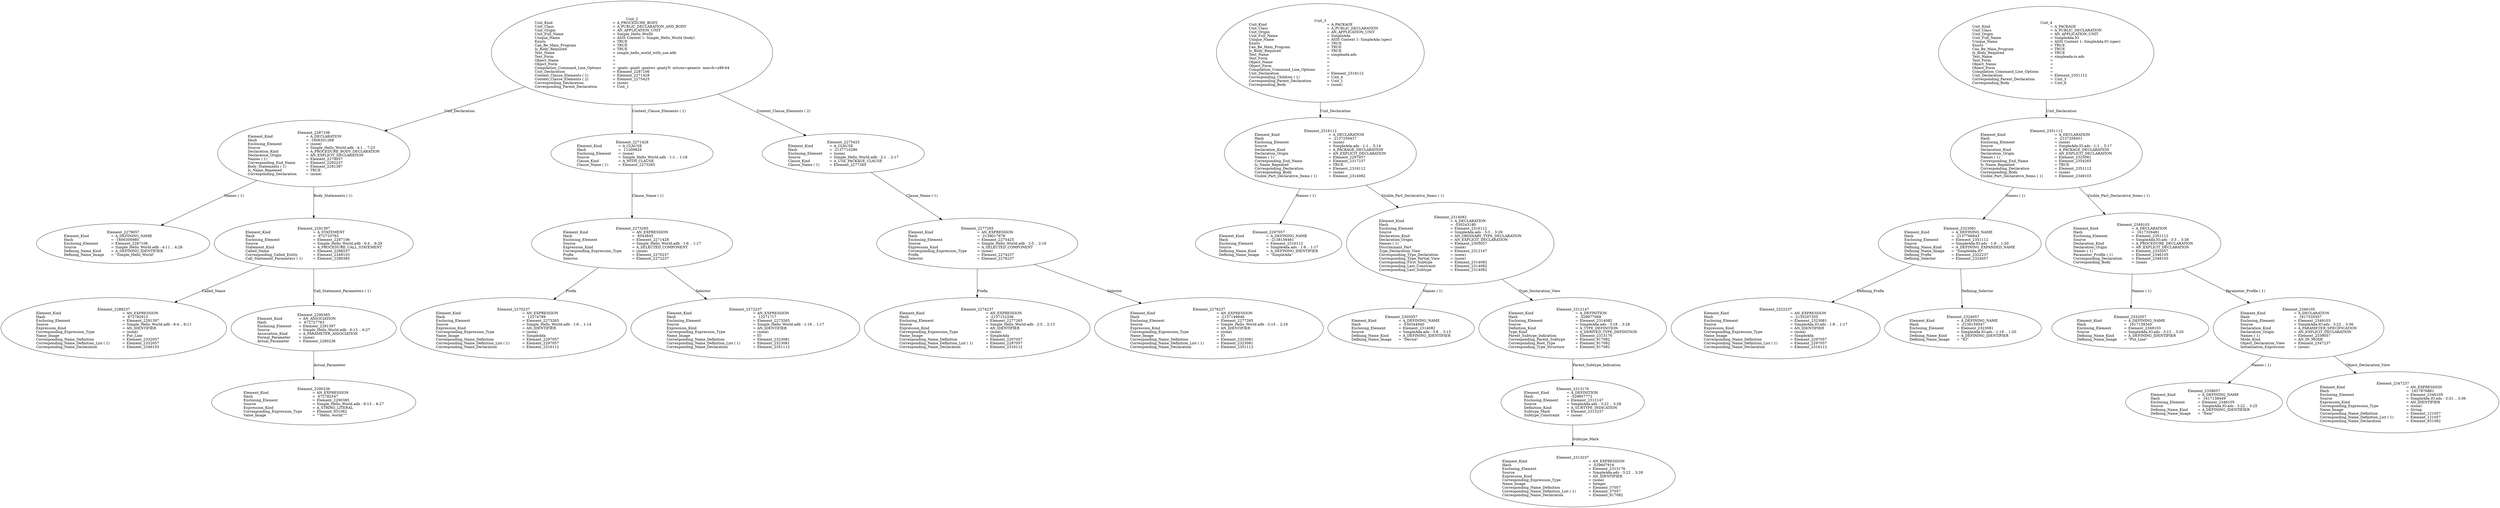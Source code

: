 digraph "simple_hello_world_with_use.adt" {
  Unit_2 -> Element_2287106
      [ label=Unit_Declaration ];
  Unit_2 -> Element_2271428
      [ label="Context_Clause_Elements ( 1)" ];
  Unit_2 -> Element_2275425
      [ label="Context_Clause_Elements ( 2)" ];
  Unit_2
      [ label=<<TABLE BORDER="0" CELLBORDER="0" CELLSPACING="0" CELLPADDING="0"> 
          <TR><TD COLSPAN="3">Unit_2</TD></TR>
          <TR><TD ALIGN="LEFT">Unit_Kind   </TD><TD> = </TD><TD ALIGN="LEFT">A_PROCEDURE_BODY</TD></TR>
          <TR><TD ALIGN="LEFT">Unit_Class   </TD><TD> = </TD><TD ALIGN="LEFT">A_PUBLIC_DECLARATION_AND_BODY</TD></TR>
          <TR><TD ALIGN="LEFT">Unit_Origin   </TD><TD> = </TD><TD ALIGN="LEFT">AN_APPLICATION_UNIT</TD></TR>
          <TR><TD ALIGN="LEFT">Unit_Full_Name    </TD><TD> = </TD><TD ALIGN="LEFT">Simple_Hello_World</TD></TR>
          <TR><TD ALIGN="LEFT">Unique_Name   </TD><TD> = </TD><TD ALIGN="LEFT">ASIS Context 1: Simple_Hello_World (body)</TD></TR>
          <TR><TD ALIGN="LEFT">Exists  </TD><TD> = </TD><TD ALIGN="LEFT">TRUE</TD></TR>
          <TR><TD ALIGN="LEFT">Can_Be_Main_Program     </TD><TD> = </TD><TD ALIGN="LEFT">TRUE</TD></TR>
          <TR><TD ALIGN="LEFT">Is_Body_Required     </TD><TD> = </TD><TD ALIGN="LEFT">TRUE</TD></TR>
          <TR><TD ALIGN="LEFT">Text_Name   </TD><TD> = </TD><TD ALIGN="LEFT">simple_hello_world_with_use.adb</TD></TR>
          <TR><TD ALIGN="LEFT">Text_Form   </TD><TD> = </TD><TD ALIGN="LEFT"></TD></TR>
          <TR><TD ALIGN="LEFT">Object_Name   </TD><TD> = </TD><TD ALIGN="LEFT"></TD></TR>
          <TR><TD ALIGN="LEFT">Object_Form   </TD><TD> = </TD><TD ALIGN="LEFT"></TD></TR>
          <TR><TD ALIGN="LEFT">Compilation_Command_Line_Options         </TD><TD> = </TD><TD ALIGN="LEFT">-gnatc -gnatt -gnatws -gnatyN -mtune=generic -march=x86-64</TD></TR>
          <TR><TD ALIGN="LEFT">Unit_Declaration     </TD><TD> = </TD><TD ALIGN="LEFT">Element_2287106</TD></TR>
          <TR><TD ALIGN="LEFT">Context_Clause_Elements ( 1)        </TD><TD> = </TD><TD ALIGN="LEFT">Element_2271428</TD></TR>
          <TR><TD ALIGN="LEFT">Context_Clause_Elements ( 2)        </TD><TD> = </TD><TD ALIGN="LEFT">Element_2275425</TD></TR>
          <TR><TD ALIGN="LEFT">Corresponding_Declaration       </TD><TD> = </TD><TD ALIGN="LEFT">(none)</TD></TR>
          <TR><TD ALIGN="LEFT">Corresponding_Parent_Declaration         </TD><TD> = </TD><TD ALIGN="LEFT">Unit_1</TD></TR>
          </TABLE>> ];
  Element_2271428 -> Element_2273265
      [ label="Clause_Name ( 1)" ];
  Element_2271428
      [ label=<<TABLE BORDER="0" CELLBORDER="0" CELLSPACING="0" CELLPADDING="0"> 
          <TR><TD COLSPAN="3">Element_2271428</TD></TR>
          <TR><TD ALIGN="LEFT">Element_Kind    </TD><TD> = </TD><TD ALIGN="LEFT">A_CLAUSE</TD></TR>
          <TR><TD ALIGN="LEFT">Hash  </TD><TD> = </TD><TD ALIGN="LEFT"> 11209829</TD></TR>
          <TR><TD ALIGN="LEFT">Enclosing_Element     </TD><TD> = </TD><TD ALIGN="LEFT">(none)</TD></TR>
          <TR><TD ALIGN="LEFT">Source  </TD><TD> = </TD><TD ALIGN="LEFT">Simple_Hello_World.adb - 1:1 .. 1:18</TD></TR>
          <TR><TD ALIGN="LEFT">Clause_Kind   </TD><TD> = </TD><TD ALIGN="LEFT">A_WITH_CLAUSE</TD></TR>
          <TR><TD ALIGN="LEFT">Clause_Name ( 1)     </TD><TD> = </TD><TD ALIGN="LEFT">Element_2273265</TD></TR>
          </TABLE>> ];
  Element_2273265 -> Element_2270237
      [ label=Prefix ];
  Element_2273265 -> Element_2272237
      [ label=Selector ];
  Element_2273265
      [ label=<<TABLE BORDER="0" CELLBORDER="0" CELLSPACING="0" CELLPADDING="0"> 
          <TR><TD COLSPAN="3">Element_2273265</TD></TR>
          <TR><TD ALIGN="LEFT">Element_Kind    </TD><TD> = </TD><TD ALIGN="LEFT">AN_EXPRESSION</TD></TR>
          <TR><TD ALIGN="LEFT">Hash  </TD><TD> = </TD><TD ALIGN="LEFT"> 8543845</TD></TR>
          <TR><TD ALIGN="LEFT">Enclosing_Element     </TD><TD> = </TD><TD ALIGN="LEFT">Element_2271428</TD></TR>
          <TR><TD ALIGN="LEFT">Source  </TD><TD> = </TD><TD ALIGN="LEFT">Simple_Hello_World.adb - 1:6 .. 1:17</TD></TR>
          <TR><TD ALIGN="LEFT">Expression_Kind    </TD><TD> = </TD><TD ALIGN="LEFT">A_SELECTED_COMPONENT</TD></TR>
          <TR><TD ALIGN="LEFT">Corresponding_Expression_Type        </TD><TD> = </TD><TD ALIGN="LEFT">(none)</TD></TR>
          <TR><TD ALIGN="LEFT">Prefix  </TD><TD> = </TD><TD ALIGN="LEFT">Element_2270237</TD></TR>
          <TR><TD ALIGN="LEFT">Selector   </TD><TD> = </TD><TD ALIGN="LEFT">Element_2272237</TD></TR>
          </TABLE>> ];
  Element_2270237
      [ label=<<TABLE BORDER="0" CELLBORDER="0" CELLSPACING="0" CELLPADDING="0"> 
          <TR><TD COLSPAN="3">Element_2270237</TD></TR>
          <TR><TD ALIGN="LEFT">Element_Kind    </TD><TD> = </TD><TD ALIGN="LEFT">AN_EXPRESSION</TD></TR>
          <TR><TD ALIGN="LEFT">Hash  </TD><TD> = </TD><TD ALIGN="LEFT"> 12274789</TD></TR>
          <TR><TD ALIGN="LEFT">Enclosing_Element     </TD><TD> = </TD><TD ALIGN="LEFT">Element_2273265</TD></TR>
          <TR><TD ALIGN="LEFT">Source  </TD><TD> = </TD><TD ALIGN="LEFT">Simple_Hello_World.adb - 1:6 .. 1:14</TD></TR>
          <TR><TD ALIGN="LEFT">Expression_Kind    </TD><TD> = </TD><TD ALIGN="LEFT">AN_IDENTIFIER</TD></TR>
          <TR><TD ALIGN="LEFT">Corresponding_Expression_Type        </TD><TD> = </TD><TD ALIGN="LEFT">(none)</TD></TR>
          <TR><TD ALIGN="LEFT">Name_Image   </TD><TD> = </TD><TD ALIGN="LEFT">SimpleAda</TD></TR>
          <TR><TD ALIGN="LEFT">Corresponding_Name_Definition        </TD><TD> = </TD><TD ALIGN="LEFT">Element_2297057</TD></TR>
          <TR><TD ALIGN="LEFT">Corresponding_Name_Definition_List ( 1)          </TD><TD> = </TD><TD ALIGN="LEFT">Element_2297057</TD></TR>
          <TR><TD ALIGN="LEFT">Corresponding_Name_Declaration        </TD><TD> = </TD><TD ALIGN="LEFT">Element_2316112</TD></TR>
          </TABLE>> ];
  Element_2272237
      [ label=<<TABLE BORDER="0" CELLBORDER="0" CELLSPACING="0" CELLPADDING="0"> 
          <TR><TD COLSPAN="3">Element_2272237</TD></TR>
          <TR><TD ALIGN="LEFT">Element_Kind    </TD><TD> = </TD><TD ALIGN="LEFT">AN_EXPRESSION</TD></TR>
          <TR><TD ALIGN="LEFT">Hash  </TD><TD> = </TD><TD ALIGN="LEFT"> 12271717</TD></TR>
          <TR><TD ALIGN="LEFT">Enclosing_Element     </TD><TD> = </TD><TD ALIGN="LEFT">Element_2273265</TD></TR>
          <TR><TD ALIGN="LEFT">Source  </TD><TD> = </TD><TD ALIGN="LEFT">Simple_Hello_World.adb - 1:16 .. 1:17</TD></TR>
          <TR><TD ALIGN="LEFT">Expression_Kind    </TD><TD> = </TD><TD ALIGN="LEFT">AN_IDENTIFIER</TD></TR>
          <TR><TD ALIGN="LEFT">Corresponding_Expression_Type        </TD><TD> = </TD><TD ALIGN="LEFT">(none)</TD></TR>
          <TR><TD ALIGN="LEFT">Name_Image   </TD><TD> = </TD><TD ALIGN="LEFT">IO</TD></TR>
          <TR><TD ALIGN="LEFT">Corresponding_Name_Definition        </TD><TD> = </TD><TD ALIGN="LEFT">Element_2323081</TD></TR>
          <TR><TD ALIGN="LEFT">Corresponding_Name_Definition_List ( 1)          </TD><TD> = </TD><TD ALIGN="LEFT">Element_2323081</TD></TR>
          <TR><TD ALIGN="LEFT">Corresponding_Name_Declaration        </TD><TD> = </TD><TD ALIGN="LEFT">Element_2351112</TD></TR>
          </TABLE>> ];
  Element_2275425 -> Element_2277265
      [ label="Clause_Name ( 1)" ];
  Element_2275425
      [ label=<<TABLE BORDER="0" CELLBORDER="0" CELLSPACING="0" CELLPADDING="0"> 
          <TR><TD COLSPAN="3">Element_2275425</TD></TR>
          <TR><TD ALIGN="LEFT">Element_Kind    </TD><TD> = </TD><TD ALIGN="LEFT">A_CLAUSE</TD></TR>
          <TR><TD ALIGN="LEFT">Hash  </TD><TD> = </TD><TD ALIGN="LEFT">-2137710286</TD></TR>
          <TR><TD ALIGN="LEFT">Enclosing_Element     </TD><TD> = </TD><TD ALIGN="LEFT">(none)</TD></TR>
          <TR><TD ALIGN="LEFT">Source  </TD><TD> = </TD><TD ALIGN="LEFT">Simple_Hello_World.adb - 2:1 .. 2:17</TD></TR>
          <TR><TD ALIGN="LEFT">Clause_Kind   </TD><TD> = </TD><TD ALIGN="LEFT">A_USE_PACKAGE_CLAUSE</TD></TR>
          <TR><TD ALIGN="LEFT">Clause_Name ( 1)     </TD><TD> = </TD><TD ALIGN="LEFT">Element_2277265</TD></TR>
          </TABLE>> ];
  Element_2277265 -> Element_2274237
      [ label=Prefix ];
  Element_2277265 -> Element_2276237
      [ label=Selector ];
  Element_2277265
      [ label=<<TABLE BORDER="0" CELLBORDER="0" CELLSPACING="0" CELLPADDING="0"> 
          <TR><TD COLSPAN="3">Element_2277265</TD></TR>
          <TR><TD ALIGN="LEFT">Element_Kind    </TD><TD> = </TD><TD ALIGN="LEFT">AN_EXPRESSION</TD></TR>
          <TR><TD ALIGN="LEFT">Hash  </TD><TD> = </TD><TD ALIGN="LEFT">-2139017678</TD></TR>
          <TR><TD ALIGN="LEFT">Enclosing_Element     </TD><TD> = </TD><TD ALIGN="LEFT">Element_2275425</TD></TR>
          <TR><TD ALIGN="LEFT">Source  </TD><TD> = </TD><TD ALIGN="LEFT">Simple_Hello_World.adb - 2:5 .. 2:16</TD></TR>
          <TR><TD ALIGN="LEFT">Expression_Kind    </TD><TD> = </TD><TD ALIGN="LEFT">A_SELECTED_COMPONENT</TD></TR>
          <TR><TD ALIGN="LEFT">Corresponding_Expression_Type        </TD><TD> = </TD><TD ALIGN="LEFT">(none)</TD></TR>
          <TR><TD ALIGN="LEFT">Prefix  </TD><TD> = </TD><TD ALIGN="LEFT">Element_2274237</TD></TR>
          <TR><TD ALIGN="LEFT">Selector   </TD><TD> = </TD><TD ALIGN="LEFT">Element_2276237</TD></TR>
          </TABLE>> ];
  Element_2274237
      [ label=<<TABLE BORDER="0" CELLBORDER="0" CELLSPACING="0" CELLPADDING="0"> 
          <TR><TD COLSPAN="3">Element_2274237</TD></TR>
          <TR><TD ALIGN="LEFT">Element_Kind    </TD><TD> = </TD><TD ALIGN="LEFT">AN_EXPRESSION</TD></TR>
          <TR><TD ALIGN="LEFT">Hash  </TD><TD> = </TD><TD ALIGN="LEFT">-2137152206</TD></TR>
          <TR><TD ALIGN="LEFT">Enclosing_Element     </TD><TD> = </TD><TD ALIGN="LEFT">Element_2277265</TD></TR>
          <TR><TD ALIGN="LEFT">Source  </TD><TD> = </TD><TD ALIGN="LEFT">Simple_Hello_World.adb - 2:5 .. 2:13</TD></TR>
          <TR><TD ALIGN="LEFT">Expression_Kind    </TD><TD> = </TD><TD ALIGN="LEFT">AN_IDENTIFIER</TD></TR>
          <TR><TD ALIGN="LEFT">Corresponding_Expression_Type        </TD><TD> = </TD><TD ALIGN="LEFT">(none)</TD></TR>
          <TR><TD ALIGN="LEFT">Name_Image   </TD><TD> = </TD><TD ALIGN="LEFT">SimpleAda</TD></TR>
          <TR><TD ALIGN="LEFT">Corresponding_Name_Definition        </TD><TD> = </TD><TD ALIGN="LEFT">Element_2297057</TD></TR>
          <TR><TD ALIGN="LEFT">Corresponding_Name_Definition_List ( 1)          </TD><TD> = </TD><TD ALIGN="LEFT">Element_2297057</TD></TR>
          <TR><TD ALIGN="LEFT">Corresponding_Name_Declaration        </TD><TD> = </TD><TD ALIGN="LEFT">Element_2316112</TD></TR>
          </TABLE>> ];
  Element_2276237
      [ label=<<TABLE BORDER="0" CELLBORDER="0" CELLSPACING="0" CELLPADDING="0"> 
          <TR><TD COLSPAN="3">Element_2276237</TD></TR>
          <TR><TD ALIGN="LEFT">Element_Kind    </TD><TD> = </TD><TD ALIGN="LEFT">AN_EXPRESSION</TD></TR>
          <TR><TD ALIGN="LEFT">Hash  </TD><TD> = </TD><TD ALIGN="LEFT">-2137149646</TD></TR>
          <TR><TD ALIGN="LEFT">Enclosing_Element     </TD><TD> = </TD><TD ALIGN="LEFT">Element_2277265</TD></TR>
          <TR><TD ALIGN="LEFT">Source  </TD><TD> = </TD><TD ALIGN="LEFT">Simple_Hello_World.adb - 2:15 .. 2:16</TD></TR>
          <TR><TD ALIGN="LEFT">Expression_Kind    </TD><TD> = </TD><TD ALIGN="LEFT">AN_IDENTIFIER</TD></TR>
          <TR><TD ALIGN="LEFT">Corresponding_Expression_Type        </TD><TD> = </TD><TD ALIGN="LEFT">(none)</TD></TR>
          <TR><TD ALIGN="LEFT">Name_Image   </TD><TD> = </TD><TD ALIGN="LEFT">IO</TD></TR>
          <TR><TD ALIGN="LEFT">Corresponding_Name_Definition        </TD><TD> = </TD><TD ALIGN="LEFT">Element_2323081</TD></TR>
          <TR><TD ALIGN="LEFT">Corresponding_Name_Definition_List ( 1)          </TD><TD> = </TD><TD ALIGN="LEFT">Element_2323081</TD></TR>
          <TR><TD ALIGN="LEFT">Corresponding_Name_Declaration        </TD><TD> = </TD><TD ALIGN="LEFT">Element_2351112</TD></TR>
          </TABLE>> ];
  Element_2287106 -> Element_2279057
      [ label="Names ( 1)" ];
  Element_2287106 -> Element_2291397
      [ label="Body_Statements ( 1)" ];
  Element_2287106
      [ label=<<TABLE BORDER="0" CELLBORDER="0" CELLSPACING="0" CELLPADDING="0"> 
          <TR><TD COLSPAN="3">Element_2287106</TD></TR>
          <TR><TD ALIGN="LEFT">Element_Kind    </TD><TD> = </TD><TD ALIGN="LEFT">A_DECLARATION</TD></TR>
          <TR><TD ALIGN="LEFT">Hash  </TD><TD> = </TD><TD ALIGN="LEFT">-1606201268</TD></TR>
          <TR><TD ALIGN="LEFT">Enclosing_Element     </TD><TD> = </TD><TD ALIGN="LEFT">(none)</TD></TR>
          <TR><TD ALIGN="LEFT">Source  </TD><TD> = </TD><TD ALIGN="LEFT">Simple_Hello_World.adb - 4:1 .. 7:23</TD></TR>
          <TR><TD ALIGN="LEFT">Declaration_Kind     </TD><TD> = </TD><TD ALIGN="LEFT">A_PROCEDURE_BODY_DECLARATION</TD></TR>
          <TR><TD ALIGN="LEFT">Declaration_Origin     </TD><TD> = </TD><TD ALIGN="LEFT">AN_EXPLICIT_DECLARATION</TD></TR>
          <TR><TD ALIGN="LEFT">Names ( 1)   </TD><TD> = </TD><TD ALIGN="LEFT">Element_2279057</TD></TR>
          <TR><TD ALIGN="LEFT">Corresponding_End_Name      </TD><TD> = </TD><TD ALIGN="LEFT">Element_2292237</TD></TR>
          <TR><TD ALIGN="LEFT">Body_Statements ( 1)      </TD><TD> = </TD><TD ALIGN="LEFT">Element_2291397</TD></TR>
          <TR><TD ALIGN="LEFT">Is_Name_Repeated     </TD><TD> = </TD><TD ALIGN="LEFT">TRUE</TD></TR>
          <TR><TD ALIGN="LEFT">Corresponding_Declaration       </TD><TD> = </TD><TD ALIGN="LEFT">(none)</TD></TR>
          </TABLE>> ];
  Element_2279057
      [ label=<<TABLE BORDER="0" CELLBORDER="0" CELLSPACING="0" CELLPADDING="0"> 
          <TR><TD COLSPAN="3">Element_2279057</TD></TR>
          <TR><TD ALIGN="LEFT">Element_Kind    </TD><TD> = </TD><TD ALIGN="LEFT">A_DEFINING_NAME</TD></TR>
          <TR><TD ALIGN="LEFT">Hash  </TD><TD> = </TD><TD ALIGN="LEFT">-1606300980</TD></TR>
          <TR><TD ALIGN="LEFT">Enclosing_Element     </TD><TD> = </TD><TD ALIGN="LEFT">Element_2287106</TD></TR>
          <TR><TD ALIGN="LEFT">Source  </TD><TD> = </TD><TD ALIGN="LEFT">Simple_Hello_World.adb - 4:11 .. 4:28</TD></TR>
          <TR><TD ALIGN="LEFT">Defining_Name_Kind     </TD><TD> = </TD><TD ALIGN="LEFT">A_DEFINING_IDENTIFIER</TD></TR>
          <TR><TD ALIGN="LEFT">Defining_Name_Image     </TD><TD> = </TD><TD ALIGN="LEFT">"Simple_Hello_World"</TD></TR>
          </TABLE>> ];
  Element_2291397 -> Element_2288237
      [ label=Called_Name ];
  Element_2291397 -> Element_2290385
      [ label="Call_Statement_Parameters ( 1)" ];
  Element_2291397
      [ label=<<TABLE BORDER="0" CELLBORDER="0" CELLSPACING="0" CELLPADDING="0"> 
          <TR><TD COLSPAN="3">Element_2291397</TD></TR>
          <TR><TD ALIGN="LEFT">Element_Kind    </TD><TD> = </TD><TD ALIGN="LEFT">A_STATEMENT</TD></TR>
          <TR><TD ALIGN="LEFT">Hash  </TD><TD> = </TD><TD ALIGN="LEFT"> 672733763</TD></TR>
          <TR><TD ALIGN="LEFT">Enclosing_Element     </TD><TD> = </TD><TD ALIGN="LEFT">Element_2287106</TD></TR>
          <TR><TD ALIGN="LEFT">Source  </TD><TD> = </TD><TD ALIGN="LEFT">Simple_Hello_World.adb - 6:4 .. 6:29</TD></TR>
          <TR><TD ALIGN="LEFT">Statement_Kind    </TD><TD> = </TD><TD ALIGN="LEFT">A_PROCEDURE_CALL_STATEMENT</TD></TR>
          <TR><TD ALIGN="LEFT">Called_Name   </TD><TD> = </TD><TD ALIGN="LEFT">Element_2288237</TD></TR>
          <TR><TD ALIGN="LEFT">Corresponding_Called_Entity       </TD><TD> = </TD><TD ALIGN="LEFT">Element_2349103</TD></TR>
          <TR><TD ALIGN="LEFT">Call_Statement_Parameters ( 1)        </TD><TD> = </TD><TD ALIGN="LEFT">Element_2290385</TD></TR>
          </TABLE>> ];
  Element_2288237
      [ label=<<TABLE BORDER="0" CELLBORDER="0" CELLSPACING="0" CELLPADDING="0"> 
          <TR><TD COLSPAN="3">Element_2288237</TD></TR>
          <TR><TD ALIGN="LEFT">Element_Kind    </TD><TD> = </TD><TD ALIGN="LEFT">AN_EXPRESSION</TD></TR>
          <TR><TD ALIGN="LEFT">Hash  </TD><TD> = </TD><TD ALIGN="LEFT"> 672782915</TD></TR>
          <TR><TD ALIGN="LEFT">Enclosing_Element     </TD><TD> = </TD><TD ALIGN="LEFT">Element_2291397</TD></TR>
          <TR><TD ALIGN="LEFT">Source  </TD><TD> = </TD><TD ALIGN="LEFT">Simple_Hello_World.adb - 6:4 .. 6:11</TD></TR>
          <TR><TD ALIGN="LEFT">Expression_Kind    </TD><TD> = </TD><TD ALIGN="LEFT">AN_IDENTIFIER</TD></TR>
          <TR><TD ALIGN="LEFT">Corresponding_Expression_Type        </TD><TD> = </TD><TD ALIGN="LEFT">(none)</TD></TR>
          <TR><TD ALIGN="LEFT">Name_Image   </TD><TD> = </TD><TD ALIGN="LEFT">Put_Line</TD></TR>
          <TR><TD ALIGN="LEFT">Corresponding_Name_Definition        </TD><TD> = </TD><TD ALIGN="LEFT">Element_2332057</TD></TR>
          <TR><TD ALIGN="LEFT">Corresponding_Name_Definition_List ( 1)          </TD><TD> = </TD><TD ALIGN="LEFT">Element_2332057</TD></TR>
          <TR><TD ALIGN="LEFT">Corresponding_Name_Declaration        </TD><TD> = </TD><TD ALIGN="LEFT">Element_2349103</TD></TR>
          </TABLE>> ];
  Element_2290385 -> Element_2290236
      [ label=Actual_Parameter ];
  Element_2290385
      [ label=<<TABLE BORDER="0" CELLBORDER="0" CELLSPACING="0" CELLPADDING="0"> 
          <TR><TD COLSPAN="3">Element_2290385</TD></TR>
          <TR><TD ALIGN="LEFT">Element_Kind    </TD><TD> = </TD><TD ALIGN="LEFT">AN_ASSOCIATION</TD></TR>
          <TR><TD ALIGN="LEFT">Hash  </TD><TD> = </TD><TD ALIGN="LEFT"> 672727763</TD></TR>
          <TR><TD ALIGN="LEFT">Enclosing_Element     </TD><TD> = </TD><TD ALIGN="LEFT">Element_2291397</TD></TR>
          <TR><TD ALIGN="LEFT">Source  </TD><TD> = </TD><TD ALIGN="LEFT">Simple_Hello_World.adb - 6:13 .. 6:27</TD></TR>
          <TR><TD ALIGN="LEFT">Association_Kind     </TD><TD> = </TD><TD ALIGN="LEFT">A_PARAMETER_ASSOCIATION</TD></TR>
          <TR><TD ALIGN="LEFT">Formal_Parameter     </TD><TD> = </TD><TD ALIGN="LEFT">(none)</TD></TR>
          <TR><TD ALIGN="LEFT">Actual_Parameter     </TD><TD> = </TD><TD ALIGN="LEFT">Element_2290236</TD></TR>
          </TABLE>> ];
  Element_2290236
      [ label=<<TABLE BORDER="0" CELLBORDER="0" CELLSPACING="0" CELLPADDING="0"> 
          <TR><TD COLSPAN="3">Element_2290236</TD></TR>
          <TR><TD ALIGN="LEFT">Element_Kind    </TD><TD> = </TD><TD ALIGN="LEFT">AN_EXPRESSION</TD></TR>
          <TR><TD ALIGN="LEFT">Hash  </TD><TD> = </TD><TD ALIGN="LEFT"> 672782547</TD></TR>
          <TR><TD ALIGN="LEFT">Enclosing_Element     </TD><TD> = </TD><TD ALIGN="LEFT">Element_2290385</TD></TR>
          <TR><TD ALIGN="LEFT">Source  </TD><TD> = </TD><TD ALIGN="LEFT">Simple_Hello_World.adb - 6:13 .. 6:27</TD></TR>
          <TR><TD ALIGN="LEFT">Expression_Kind    </TD><TD> = </TD><TD ALIGN="LEFT">A_STRING_LITERAL</TD></TR>
          <TR><TD ALIGN="LEFT">Corresponding_Expression_Type        </TD><TD> = </TD><TD ALIGN="LEFT">Element_931082</TD></TR>
          <TR><TD ALIGN="LEFT">Value_Image   </TD><TD> = </TD><TD ALIGN="LEFT">""Hello, world!""</TD></TR>
          </TABLE>> ];
  Unit_3 -> Element_2316112
      [ label=Unit_Declaration ];
  Unit_3
      [ label=<<TABLE BORDER="0" CELLBORDER="0" CELLSPACING="0" CELLPADDING="0"> 
          <TR><TD COLSPAN="3">Unit_3</TD></TR>
          <TR><TD ALIGN="LEFT">Unit_Kind   </TD><TD> = </TD><TD ALIGN="LEFT">A_PACKAGE</TD></TR>
          <TR><TD ALIGN="LEFT">Unit_Class   </TD><TD> = </TD><TD ALIGN="LEFT">A_PUBLIC_DECLARATION</TD></TR>
          <TR><TD ALIGN="LEFT">Unit_Origin   </TD><TD> = </TD><TD ALIGN="LEFT">AN_APPLICATION_UNIT</TD></TR>
          <TR><TD ALIGN="LEFT">Unit_Full_Name    </TD><TD> = </TD><TD ALIGN="LEFT">SimpleAda</TD></TR>
          <TR><TD ALIGN="LEFT">Unique_Name   </TD><TD> = </TD><TD ALIGN="LEFT">ASIS Context 1: SimpleAda (spec)</TD></TR>
          <TR><TD ALIGN="LEFT">Exists  </TD><TD> = </TD><TD ALIGN="LEFT">TRUE</TD></TR>
          <TR><TD ALIGN="LEFT">Can_Be_Main_Program     </TD><TD> = </TD><TD ALIGN="LEFT">TRUE</TD></TR>
          <TR><TD ALIGN="LEFT">Is_Body_Required     </TD><TD> = </TD><TD ALIGN="LEFT">TRUE</TD></TR>
          <TR><TD ALIGN="LEFT">Text_Name   </TD><TD> = </TD><TD ALIGN="LEFT">simpleada.ads</TD></TR>
          <TR><TD ALIGN="LEFT">Text_Form   </TD><TD> = </TD><TD ALIGN="LEFT"></TD></TR>
          <TR><TD ALIGN="LEFT">Object_Name   </TD><TD> = </TD><TD ALIGN="LEFT"></TD></TR>
          <TR><TD ALIGN="LEFT">Object_Form   </TD><TD> = </TD><TD ALIGN="LEFT"></TD></TR>
          <TR><TD ALIGN="LEFT">Compilation_Command_Line_Options         </TD><TD> = </TD><TD ALIGN="LEFT"></TD></TR>
          <TR><TD ALIGN="LEFT">Unit_Declaration     </TD><TD> = </TD><TD ALIGN="LEFT">Element_2316112</TD></TR>
          <TR><TD ALIGN="LEFT">Corresponding_Children ( 1)       </TD><TD> = </TD><TD ALIGN="LEFT">Unit_4</TD></TR>
          <TR><TD ALIGN="LEFT">Corresponding_Parent_Declaration         </TD><TD> = </TD><TD ALIGN="LEFT">Unit_1</TD></TR>
          <TR><TD ALIGN="LEFT">Corresponding_Body     </TD><TD> = </TD><TD ALIGN="LEFT">(none)</TD></TR>
          </TABLE>> ];
  Element_2316112 -> Element_2297057
      [ label="Names ( 1)" ];
  Element_2316112 -> Element_2314082
      [ label="Visible_Part_Declarative_Items ( 1)" ];
  Element_2316112
      [ label=<<TABLE BORDER="0" CELLBORDER="0" CELLSPACING="0" CELLPADDING="0"> 
          <TR><TD COLSPAN="3">Element_2316112</TD></TR>
          <TR><TD ALIGN="LEFT">Element_Kind    </TD><TD> = </TD><TD ALIGN="LEFT">A_DECLARATION</TD></TR>
          <TR><TD ALIGN="LEFT">Hash  </TD><TD> = </TD><TD ALIGN="LEFT">-2137259437</TD></TR>
          <TR><TD ALIGN="LEFT">Enclosing_Element     </TD><TD> = </TD><TD ALIGN="LEFT">(none)</TD></TR>
          <TR><TD ALIGN="LEFT">Source  </TD><TD> = </TD><TD ALIGN="LEFT">SimpleAda.ads - 1:1 .. 5:14</TD></TR>
          <TR><TD ALIGN="LEFT">Declaration_Kind     </TD><TD> = </TD><TD ALIGN="LEFT">A_PACKAGE_DECLARATION</TD></TR>
          <TR><TD ALIGN="LEFT">Declaration_Origin     </TD><TD> = </TD><TD ALIGN="LEFT">AN_EXPLICIT_DECLARATION</TD></TR>
          <TR><TD ALIGN="LEFT">Names ( 1)   </TD><TD> = </TD><TD ALIGN="LEFT">Element_2297057</TD></TR>
          <TR><TD ALIGN="LEFT">Corresponding_End_Name      </TD><TD> = </TD><TD ALIGN="LEFT">Element_2317237</TD></TR>
          <TR><TD ALIGN="LEFT">Is_Name_Repeated     </TD><TD> = </TD><TD ALIGN="LEFT">TRUE</TD></TR>
          <TR><TD ALIGN="LEFT">Corresponding_Declaration       </TD><TD> = </TD><TD ALIGN="LEFT">Element_2316112</TD></TR>
          <TR><TD ALIGN="LEFT">Corresponding_Body     </TD><TD> = </TD><TD ALIGN="LEFT">(none)</TD></TR>
          <TR><TD ALIGN="LEFT">Visible_Part_Declarative_Items ( 1)         </TD><TD> = </TD><TD ALIGN="LEFT">Element_2314082</TD></TR>
          </TABLE>> ];
  Element_2297057
      [ label=<<TABLE BORDER="0" CELLBORDER="0" CELLSPACING="0" CELLPADDING="0"> 
          <TR><TD COLSPAN="3">Element_2297057</TD></TR>
          <TR><TD ALIGN="LEFT">Element_Kind    </TD><TD> = </TD><TD ALIGN="LEFT">A_DEFINING_NAME</TD></TR>
          <TR><TD ALIGN="LEFT">Hash  </TD><TD> = </TD><TD ALIGN="LEFT">-2138156461</TD></TR>
          <TR><TD ALIGN="LEFT">Enclosing_Element     </TD><TD> = </TD><TD ALIGN="LEFT">Element_2316112</TD></TR>
          <TR><TD ALIGN="LEFT">Source  </TD><TD> = </TD><TD ALIGN="LEFT">SimpleAda.ads - 1:9 .. 1:17</TD></TR>
          <TR><TD ALIGN="LEFT">Defining_Name_Kind     </TD><TD> = </TD><TD ALIGN="LEFT">A_DEFINING_IDENTIFIER</TD></TR>
          <TR><TD ALIGN="LEFT">Defining_Name_Image     </TD><TD> = </TD><TD ALIGN="LEFT">"SimpleAda"</TD></TR>
          </TABLE>> ];
  Element_2314082 -> Element_2305057
      [ label="Names ( 1)" ];
  Element_2314082 -> Element_2312147
      [ label=Type_Declaration_View ];
  Element_2314082
      [ label=<<TABLE BORDER="0" CELLBORDER="0" CELLSPACING="0" CELLPADDING="0"> 
          <TR><TD COLSPAN="3">Element_2314082</TD></TR>
          <TR><TD ALIGN="LEFT">Element_Kind    </TD><TD> = </TD><TD ALIGN="LEFT">A_DECLARATION</TD></TR>
          <TR><TD ALIGN="LEFT">Hash  </TD><TD> = </TD><TD ALIGN="LEFT">-530243180</TD></TR>
          <TR><TD ALIGN="LEFT">Enclosing_Element     </TD><TD> = </TD><TD ALIGN="LEFT">Element_2316112</TD></TR>
          <TR><TD ALIGN="LEFT">Source  </TD><TD> = </TD><TD ALIGN="LEFT">SimpleAda.ads - 3:3 .. 3:29</TD></TR>
          <TR><TD ALIGN="LEFT">Declaration_Kind     </TD><TD> = </TD><TD ALIGN="LEFT">AN_ORDINARY_TYPE_DECLARATION</TD></TR>
          <TR><TD ALIGN="LEFT">Declaration_Origin     </TD><TD> = </TD><TD ALIGN="LEFT">AN_EXPLICIT_DECLARATION</TD></TR>
          <TR><TD ALIGN="LEFT">Names ( 1)   </TD><TD> = </TD><TD ALIGN="LEFT">Element_2305057</TD></TR>
          <TR><TD ALIGN="LEFT">Discriminant_Part     </TD><TD> = </TD><TD ALIGN="LEFT">(none)</TD></TR>
          <TR><TD ALIGN="LEFT">Type_Declaration_View      </TD><TD> = </TD><TD ALIGN="LEFT">Element_2312147</TD></TR>
          <TR><TD ALIGN="LEFT">Corresponding_Type_Declaration        </TD><TD> = </TD><TD ALIGN="LEFT">(none)</TD></TR>
          <TR><TD ALIGN="LEFT">Corresponding_Type_Partial_View        </TD><TD> = </TD><TD ALIGN="LEFT">(none)</TD></TR>
          <TR><TD ALIGN="LEFT">Corresponding_First_Subtype       </TD><TD> = </TD><TD ALIGN="LEFT">Element_2314082</TD></TR>
          <TR><TD ALIGN="LEFT">Corresponding_Last_Constraint        </TD><TD> = </TD><TD ALIGN="LEFT">Element_2314082</TD></TR>
          <TR><TD ALIGN="LEFT">Corresponding_Last_Subtype       </TD><TD> = </TD><TD ALIGN="LEFT">Element_2314082</TD></TR>
          </TABLE>> ];
  Element_2305057
      [ label=<<TABLE BORDER="0" CELLBORDER="0" CELLSPACING="0" CELLPADDING="0"> 
          <TR><TD COLSPAN="3">Element_2305057</TD></TR>
          <TR><TD ALIGN="LEFT">Element_Kind    </TD><TD> = </TD><TD ALIGN="LEFT">A_DEFINING_NAME</TD></TR>
          <TR><TD ALIGN="LEFT">Hash  </TD><TD> = </TD><TD ALIGN="LEFT">-530344940</TD></TR>
          <TR><TD ALIGN="LEFT">Enclosing_Element     </TD><TD> = </TD><TD ALIGN="LEFT">Element_2314082</TD></TR>
          <TR><TD ALIGN="LEFT">Source  </TD><TD> = </TD><TD ALIGN="LEFT">SimpleAda.ads - 3:8 .. 3:13</TD></TR>
          <TR><TD ALIGN="LEFT">Defining_Name_Kind     </TD><TD> = </TD><TD ALIGN="LEFT">A_DEFINING_IDENTIFIER</TD></TR>
          <TR><TD ALIGN="LEFT">Defining_Name_Image     </TD><TD> = </TD><TD ALIGN="LEFT">"Device"</TD></TR>
          </TABLE>> ];
  Element_2312147 -> Element_2313176
      [ label=Parent_Subtype_Indication ];
  Element_2312147
      [ label=<<TABLE BORDER="0" CELLBORDER="0" CELLSPACING="0" CELLPADDING="0"> 
          <TR><TD COLSPAN="3">Element_2312147</TD></TR>
          <TR><TD ALIGN="LEFT">Element_Kind    </TD><TD> = </TD><TD ALIGN="LEFT">A_DEFINITION</TD></TR>
          <TR><TD ALIGN="LEFT">Hash  </TD><TD> = </TD><TD ALIGN="LEFT">-529977068</TD></TR>
          <TR><TD ALIGN="LEFT">Enclosing_Element     </TD><TD> = </TD><TD ALIGN="LEFT">Element_2314082</TD></TR>
          <TR><TD ALIGN="LEFT">Source  </TD><TD> = </TD><TD ALIGN="LEFT">SimpleAda.ads - 3:18 .. 3:28</TD></TR>
          <TR><TD ALIGN="LEFT">Definition_Kind    </TD><TD> = </TD><TD ALIGN="LEFT">A_TYPE_DEFINITION</TD></TR>
          <TR><TD ALIGN="LEFT">Type_Kind   </TD><TD> = </TD><TD ALIGN="LEFT">A_DERIVED_TYPE_DEFINITION</TD></TR>
          <TR><TD ALIGN="LEFT">Parent_Subtype_Indication       </TD><TD> = </TD><TD ALIGN="LEFT">Element_2313176</TD></TR>
          <TR><TD ALIGN="LEFT">Corresponding_Parent_Subtype        </TD><TD> = </TD><TD ALIGN="LEFT">Element_917082</TD></TR>
          <TR><TD ALIGN="LEFT">Corresponding_Root_Type      </TD><TD> = </TD><TD ALIGN="LEFT">Element_917082</TD></TR>
          <TR><TD ALIGN="LEFT">Corresponding_Type_Structure        </TD><TD> = </TD><TD ALIGN="LEFT">Element_917082</TD></TR>
          </TABLE>> ];
  Element_2313176 -> Element_2313237
      [ label=Subtype_Mark ];
  Element_2313176
      [ label=<<TABLE BORDER="0" CELLBORDER="0" CELLSPACING="0" CELLPADDING="0"> 
          <TR><TD COLSPAN="3">Element_2313176</TD></TR>
          <TR><TD ALIGN="LEFT">Element_Kind    </TD><TD> = </TD><TD ALIGN="LEFT">A_DEFINITION</TD></TR>
          <TR><TD ALIGN="LEFT">Hash  </TD><TD> = </TD><TD ALIGN="LEFT">-529857772</TD></TR>
          <TR><TD ALIGN="LEFT">Enclosing_Element     </TD><TD> = </TD><TD ALIGN="LEFT">Element_2312147</TD></TR>
          <TR><TD ALIGN="LEFT">Source  </TD><TD> = </TD><TD ALIGN="LEFT">SimpleAda.ads - 3:22 .. 3:28</TD></TR>
          <TR><TD ALIGN="LEFT">Definition_Kind    </TD><TD> = </TD><TD ALIGN="LEFT">A_SUBTYPE_INDICATION</TD></TR>
          <TR><TD ALIGN="LEFT">Subtype_Mark    </TD><TD> = </TD><TD ALIGN="LEFT">Element_2313237</TD></TR>
          <TR><TD ALIGN="LEFT">Subtype_Constraint     </TD><TD> = </TD><TD ALIGN="LEFT">(none)</TD></TR>
          </TABLE>> ];
  Element_2313237
      [ label=<<TABLE BORDER="0" CELLBORDER="0" CELLSPACING="0" CELLPADDING="0"> 
          <TR><TD COLSPAN="3">Element_2313237</TD></TR>
          <TR><TD ALIGN="LEFT">Element_Kind    </TD><TD> = </TD><TD ALIGN="LEFT">AN_EXPRESSION</TD></TR>
          <TR><TD ALIGN="LEFT">Hash  </TD><TD> = </TD><TD ALIGN="LEFT">-529607916</TD></TR>
          <TR><TD ALIGN="LEFT">Enclosing_Element     </TD><TD> = </TD><TD ALIGN="LEFT">Element_2313176</TD></TR>
          <TR><TD ALIGN="LEFT">Source  </TD><TD> = </TD><TD ALIGN="LEFT">SimpleAda.ads - 3:22 .. 3:28</TD></TR>
          <TR><TD ALIGN="LEFT">Expression_Kind    </TD><TD> = </TD><TD ALIGN="LEFT">AN_IDENTIFIER</TD></TR>
          <TR><TD ALIGN="LEFT">Corresponding_Expression_Type        </TD><TD> = </TD><TD ALIGN="LEFT">(none)</TD></TR>
          <TR><TD ALIGN="LEFT">Name_Image   </TD><TD> = </TD><TD ALIGN="LEFT">Integer</TD></TR>
          <TR><TD ALIGN="LEFT">Corresponding_Name_Definition        </TD><TD> = </TD><TD ALIGN="LEFT">Element_37057</TD></TR>
          <TR><TD ALIGN="LEFT">Corresponding_Name_Definition_List ( 1)          </TD><TD> = </TD><TD ALIGN="LEFT">Element_37057</TD></TR>
          <TR><TD ALIGN="LEFT">Corresponding_Name_Declaration        </TD><TD> = </TD><TD ALIGN="LEFT">Element_917082</TD></TR>
          </TABLE>> ];
  Unit_4 -> Element_2351112
      [ label=Unit_Declaration ];
  Unit_4
      [ label=<<TABLE BORDER="0" CELLBORDER="0" CELLSPACING="0" CELLPADDING="0"> 
          <TR><TD COLSPAN="3">Unit_4</TD></TR>
          <TR><TD ALIGN="LEFT">Unit_Kind   </TD><TD> = </TD><TD ALIGN="LEFT">A_PACKAGE</TD></TR>
          <TR><TD ALIGN="LEFT">Unit_Class   </TD><TD> = </TD><TD ALIGN="LEFT">A_PUBLIC_DECLARATION</TD></TR>
          <TR><TD ALIGN="LEFT">Unit_Origin   </TD><TD> = </TD><TD ALIGN="LEFT">AN_APPLICATION_UNIT</TD></TR>
          <TR><TD ALIGN="LEFT">Unit_Full_Name    </TD><TD> = </TD><TD ALIGN="LEFT">SimpleAda.IO</TD></TR>
          <TR><TD ALIGN="LEFT">Unique_Name   </TD><TD> = </TD><TD ALIGN="LEFT">ASIS Context 1: SimpleAda.IO (spec)</TD></TR>
          <TR><TD ALIGN="LEFT">Exists  </TD><TD> = </TD><TD ALIGN="LEFT">TRUE</TD></TR>
          <TR><TD ALIGN="LEFT">Can_Be_Main_Program     </TD><TD> = </TD><TD ALIGN="LEFT">TRUE</TD></TR>
          <TR><TD ALIGN="LEFT">Is_Body_Required     </TD><TD> = </TD><TD ALIGN="LEFT">TRUE</TD></TR>
          <TR><TD ALIGN="LEFT">Text_Name   </TD><TD> = </TD><TD ALIGN="LEFT">simpleada-io.ads</TD></TR>
          <TR><TD ALIGN="LEFT">Text_Form   </TD><TD> = </TD><TD ALIGN="LEFT"></TD></TR>
          <TR><TD ALIGN="LEFT">Object_Name   </TD><TD> = </TD><TD ALIGN="LEFT"></TD></TR>
          <TR><TD ALIGN="LEFT">Object_Form   </TD><TD> = </TD><TD ALIGN="LEFT"></TD></TR>
          <TR><TD ALIGN="LEFT">Compilation_Command_Line_Options         </TD><TD> = </TD><TD ALIGN="LEFT"></TD></TR>
          <TR><TD ALIGN="LEFT">Unit_Declaration     </TD><TD> = </TD><TD ALIGN="LEFT">Element_2351112</TD></TR>
          <TR><TD ALIGN="LEFT">Corresponding_Parent_Declaration         </TD><TD> = </TD><TD ALIGN="LEFT">Unit_3</TD></TR>
          <TR><TD ALIGN="LEFT">Corresponding_Body     </TD><TD> = </TD><TD ALIGN="LEFT">Unit_6</TD></TR>
          </TABLE>> ];
  Element_2351112 -> Element_2323081
      [ label="Names ( 1)" ];
  Element_2351112 -> Element_2349103
      [ label="Visible_Part_Declarative_Items ( 1)" ];
  Element_2351112
      [ label=<<TABLE BORDER="0" CELLBORDER="0" CELLSPACING="0" CELLPADDING="0"> 
          <TR><TD COLSPAN="3">Element_2351112</TD></TR>
          <TR><TD ALIGN="LEFT">Element_Kind    </TD><TD> = </TD><TD ALIGN="LEFT">A_DECLARATION</TD></TR>
          <TR><TD ALIGN="LEFT">Hash  </TD><TD> = </TD><TD ALIGN="LEFT">-2137259451</TD></TR>
          <TR><TD ALIGN="LEFT">Enclosing_Element     </TD><TD> = </TD><TD ALIGN="LEFT">(none)</TD></TR>
          <TR><TD ALIGN="LEFT">Source  </TD><TD> = </TD><TD ALIGN="LEFT">SimpleAda.IO.ads - 1:1 .. 5:17</TD></TR>
          <TR><TD ALIGN="LEFT">Declaration_Kind     </TD><TD> = </TD><TD ALIGN="LEFT">A_PACKAGE_DECLARATION</TD></TR>
          <TR><TD ALIGN="LEFT">Declaration_Origin     </TD><TD> = </TD><TD ALIGN="LEFT">AN_EXPLICIT_DECLARATION</TD></TR>
          <TR><TD ALIGN="LEFT">Names ( 1)   </TD><TD> = </TD><TD ALIGN="LEFT">Element_2323081</TD></TR>
          <TR><TD ALIGN="LEFT">Corresponding_End_Name      </TD><TD> = </TD><TD ALIGN="LEFT">Element_2354265</TD></TR>
          <TR><TD ALIGN="LEFT">Is_Name_Repeated     </TD><TD> = </TD><TD ALIGN="LEFT">TRUE</TD></TR>
          <TR><TD ALIGN="LEFT">Corresponding_Declaration       </TD><TD> = </TD><TD ALIGN="LEFT">Element_2351112</TD></TR>
          <TR><TD ALIGN="LEFT">Corresponding_Body     </TD><TD> = </TD><TD ALIGN="LEFT">(none)</TD></TR>
          <TR><TD ALIGN="LEFT">Visible_Part_Declarative_Items ( 1)         </TD><TD> = </TD><TD ALIGN="LEFT">Element_2349103</TD></TR>
          </TABLE>> ];
  Element_2323081 -> Element_2322237
      [ label=Defining_Prefix ];
  Element_2323081 -> Element_2324057
      [ label=Defining_Selector ];
  Element_2323081
      [ label=<<TABLE BORDER="0" CELLBORDER="0" CELLSPACING="0" CELLPADDING="0"> 
          <TR><TD COLSPAN="3">Element_2323081</TD></TR>
          <TR><TD ALIGN="LEFT">Element_Kind    </TD><TD> = </TD><TD ALIGN="LEFT">A_DEFINING_NAME</TD></TR>
          <TR><TD ALIGN="LEFT">Hash  </TD><TD> = </TD><TD ALIGN="LEFT">-2137766843</TD></TR>
          <TR><TD ALIGN="LEFT">Enclosing_Element     </TD><TD> = </TD><TD ALIGN="LEFT">Element_2351112</TD></TR>
          <TR><TD ALIGN="LEFT">Source  </TD><TD> = </TD><TD ALIGN="LEFT">SimpleAda.IO.ads - 1:9 .. 1:20</TD></TR>
          <TR><TD ALIGN="LEFT">Defining_Name_Kind     </TD><TD> = </TD><TD ALIGN="LEFT">A_DEFINING_EXPANDED_NAME</TD></TR>
          <TR><TD ALIGN="LEFT">Defining_Name_Image     </TD><TD> = </TD><TD ALIGN="LEFT">"SimpleAda.IO"</TD></TR>
          <TR><TD ALIGN="LEFT">Defining_Prefix    </TD><TD> = </TD><TD ALIGN="LEFT">Element_2322237</TD></TR>
          <TR><TD ALIGN="LEFT">Defining_Selector     </TD><TD> = </TD><TD ALIGN="LEFT">Element_2324057</TD></TR>
          </TABLE>> ];
  Element_2322237
      [ label=<<TABLE BORDER="0" CELLBORDER="0" CELLSPACING="0" CELLPADDING="0"> 
          <TR><TD COLSPAN="3">Element_2322237</TD></TR>
          <TR><TD ALIGN="LEFT">Element_Kind    </TD><TD> = </TD><TD ALIGN="LEFT">AN_EXPRESSION</TD></TR>
          <TR><TD ALIGN="LEFT">Hash  </TD><TD> = </TD><TD ALIGN="LEFT">-2135207355</TD></TR>
          <TR><TD ALIGN="LEFT">Enclosing_Element     </TD><TD> = </TD><TD ALIGN="LEFT">Element_2323081</TD></TR>
          <TR><TD ALIGN="LEFT">Source  </TD><TD> = </TD><TD ALIGN="LEFT">SimpleAda.IO.ads - 1:9 .. 1:17</TD></TR>
          <TR><TD ALIGN="LEFT">Expression_Kind    </TD><TD> = </TD><TD ALIGN="LEFT">AN_IDENTIFIER</TD></TR>
          <TR><TD ALIGN="LEFT">Corresponding_Expression_Type        </TD><TD> = </TD><TD ALIGN="LEFT">(none)</TD></TR>
          <TR><TD ALIGN="LEFT">Name_Image   </TD><TD> = </TD><TD ALIGN="LEFT">SimpleAda</TD></TR>
          <TR><TD ALIGN="LEFT">Corresponding_Name_Definition        </TD><TD> = </TD><TD ALIGN="LEFT">Element_2297057</TD></TR>
          <TR><TD ALIGN="LEFT">Corresponding_Name_Definition_List ( 1)          </TD><TD> = </TD><TD ALIGN="LEFT">Element_2297057</TD></TR>
          <TR><TD ALIGN="LEFT">Corresponding_Name_Declaration        </TD><TD> = </TD><TD ALIGN="LEFT">Element_2316112</TD></TR>
          </TABLE>> ];
  Element_2324057
      [ label=<<TABLE BORDER="0" CELLBORDER="0" CELLSPACING="0" CELLPADDING="0"> 
          <TR><TD COLSPAN="3">Element_2324057</TD></TR>
          <TR><TD ALIGN="LEFT">Element_Kind    </TD><TD> = </TD><TD ALIGN="LEFT">A_DEFINING_NAME</TD></TR>
          <TR><TD ALIGN="LEFT">Hash  </TD><TD> = </TD><TD ALIGN="LEFT">-2138159547</TD></TR>
          <TR><TD ALIGN="LEFT">Enclosing_Element     </TD><TD> = </TD><TD ALIGN="LEFT">Element_2323081</TD></TR>
          <TR><TD ALIGN="LEFT">Source  </TD><TD> = </TD><TD ALIGN="LEFT">SimpleAda.IO.ads - 1:19 .. 1:20</TD></TR>
          <TR><TD ALIGN="LEFT">Defining_Name_Kind     </TD><TD> = </TD><TD ALIGN="LEFT">A_DEFINING_IDENTIFIER</TD></TR>
          <TR><TD ALIGN="LEFT">Defining_Name_Image     </TD><TD> = </TD><TD ALIGN="LEFT">"IO"</TD></TR>
          </TABLE>> ];
  Element_2349103 -> Element_2332057
      [ label="Names ( 1)" ];
  Element_2349103 -> Element_2346105
      [ label="Parameter_Profile ( 1)" ];
  Element_2349103
      [ label=<<TABLE BORDER="0" CELLBORDER="0" CELLSPACING="0" CELLPADDING="0"> 
          <TR><TD COLSPAN="3">Element_2349103</TD></TR>
          <TR><TD ALIGN="LEFT">Element_Kind    </TD><TD> = </TD><TD ALIGN="LEFT">A_DECLARATION</TD></TR>
          <TR><TD ALIGN="LEFT">Hash  </TD><TD> = </TD><TD ALIGN="LEFT"> 1617326481</TD></TR>
          <TR><TD ALIGN="LEFT">Enclosing_Element     </TD><TD> = </TD><TD ALIGN="LEFT">Element_2351112</TD></TR>
          <TR><TD ALIGN="LEFT">Source  </TD><TD> = </TD><TD ALIGN="LEFT">SimpleAda.IO.ads - 3:3 .. 3:38</TD></TR>
          <TR><TD ALIGN="LEFT">Declaration_Kind     </TD><TD> = </TD><TD ALIGN="LEFT">A_PROCEDURE_DECLARATION</TD></TR>
          <TR><TD ALIGN="LEFT">Declaration_Origin     </TD><TD> = </TD><TD ALIGN="LEFT">AN_EXPLICIT_DECLARATION</TD></TR>
          <TR><TD ALIGN="LEFT">Names ( 1)   </TD><TD> = </TD><TD ALIGN="LEFT">Element_2332057</TD></TR>
          <TR><TD ALIGN="LEFT">Parameter_Profile ( 1)      </TD><TD> = </TD><TD ALIGN="LEFT">Element_2346105</TD></TR>
          <TR><TD ALIGN="LEFT">Corresponding_Declaration       </TD><TD> = </TD><TD ALIGN="LEFT">Element_2349103</TD></TR>
          <TR><TD ALIGN="LEFT">Corresponding_Body     </TD><TD> = </TD><TD ALIGN="LEFT">(none)</TD></TR>
          </TABLE>> ];
  Element_2332057
      [ label=<<TABLE BORDER="0" CELLBORDER="0" CELLSPACING="0" CELLPADDING="0"> 
          <TR><TD COLSPAN="3">Element_2332057</TD></TR>
          <TR><TD ALIGN="LEFT">Element_Kind    </TD><TD> = </TD><TD ALIGN="LEFT">A_DEFINING_NAME</TD></TR>
          <TR><TD ALIGN="LEFT">Hash  </TD><TD> = </TD><TD ALIGN="LEFT"> 1617139345</TD></TR>
          <TR><TD ALIGN="LEFT">Enclosing_Element     </TD><TD> = </TD><TD ALIGN="LEFT">Element_2349103</TD></TR>
          <TR><TD ALIGN="LEFT">Source  </TD><TD> = </TD><TD ALIGN="LEFT">SimpleAda.IO.ads - 3:13 .. 3:20</TD></TR>
          <TR><TD ALIGN="LEFT">Defining_Name_Kind     </TD><TD> = </TD><TD ALIGN="LEFT">A_DEFINING_IDENTIFIER</TD></TR>
          <TR><TD ALIGN="LEFT">Defining_Name_Image     </TD><TD> = </TD><TD ALIGN="LEFT">"Put_Line"</TD></TR>
          </TABLE>> ];
  Element_2346105 -> Element_2339057
      [ label="Names ( 1)" ];
  Element_2346105 -> Element_2347237
      [ label=Object_Declaration_View ];
  Element_2346105
      [ label=<<TABLE BORDER="0" CELLBORDER="0" CELLSPACING="0" CELLPADDING="0"> 
          <TR><TD COLSPAN="3">Element_2346105</TD></TR>
          <TR><TD ALIGN="LEFT">Element_Kind    </TD><TD> = </TD><TD ALIGN="LEFT">A_DECLARATION</TD></TR>
          <TR><TD ALIGN="LEFT">Hash  </TD><TD> = </TD><TD ALIGN="LEFT"> 1617335057</TD></TR>
          <TR><TD ALIGN="LEFT">Enclosing_Element     </TD><TD> = </TD><TD ALIGN="LEFT">Element_2349103</TD></TR>
          <TR><TD ALIGN="LEFT">Source  </TD><TD> = </TD><TD ALIGN="LEFT">SimpleAda.IO.ads - 3:22 .. 3:36</TD></TR>
          <TR><TD ALIGN="LEFT">Declaration_Kind     </TD><TD> = </TD><TD ALIGN="LEFT">A_PARAMETER_SPECIFICATION</TD></TR>
          <TR><TD ALIGN="LEFT">Declaration_Origin     </TD><TD> = </TD><TD ALIGN="LEFT">AN_EXPLICIT_DECLARATION</TD></TR>
          <TR><TD ALIGN="LEFT">Names ( 1)   </TD><TD> = </TD><TD ALIGN="LEFT">Element_2339057</TD></TR>
          <TR><TD ALIGN="LEFT">Mode_Kind   </TD><TD> = </TD><TD ALIGN="LEFT">AN_IN_MODE</TD></TR>
          <TR><TD ALIGN="LEFT">Object_Declaration_View      </TD><TD> = </TD><TD ALIGN="LEFT">Element_2347237</TD></TR>
          <TR><TD ALIGN="LEFT">Initialization_Expression       </TD><TD> = </TD><TD ALIGN="LEFT">(none)</TD></TR>
          </TABLE>> ];
  Element_2339057
      [ label=<<TABLE BORDER="0" CELLBORDER="0" CELLSPACING="0" CELLPADDING="0"> 
          <TR><TD COLSPAN="3">Element_2339057</TD></TR>
          <TR><TD ALIGN="LEFT">Element_Kind    </TD><TD> = </TD><TD ALIGN="LEFT">A_DEFINING_NAME</TD></TR>
          <TR><TD ALIGN="LEFT">Hash  </TD><TD> = </TD><TD ALIGN="LEFT"> 1617138449</TD></TR>
          <TR><TD ALIGN="LEFT">Enclosing_Element     </TD><TD> = </TD><TD ALIGN="LEFT">Element_2346105</TD></TR>
          <TR><TD ALIGN="LEFT">Source  </TD><TD> = </TD><TD ALIGN="LEFT">SimpleAda.IO.ads - 3:22 .. 3:25</TD></TR>
          <TR><TD ALIGN="LEFT">Defining_Name_Kind     </TD><TD> = </TD><TD ALIGN="LEFT">A_DEFINING_IDENTIFIER</TD></TR>
          <TR><TD ALIGN="LEFT">Defining_Name_Image     </TD><TD> = </TD><TD ALIGN="LEFT">"Item"</TD></TR>
          </TABLE>> ];
  Element_2347237
      [ label=<<TABLE BORDER="0" CELLBORDER="0" CELLSPACING="0" CELLPADDING="0"> 
          <TR><TD COLSPAN="3">Element_2347237</TD></TR>
          <TR><TD ALIGN="LEFT">Element_Kind    </TD><TD> = </TD><TD ALIGN="LEFT">AN_EXPRESSION</TD></TR>
          <TR><TD ALIGN="LEFT">Hash  </TD><TD> = </TD><TD ALIGN="LEFT"> 1617876881</TD></TR>
          <TR><TD ALIGN="LEFT">Enclosing_Element     </TD><TD> = </TD><TD ALIGN="LEFT">Element_2346105</TD></TR>
          <TR><TD ALIGN="LEFT">Source  </TD><TD> = </TD><TD ALIGN="LEFT">SimpleAda.IO.ads - 3:31 .. 3:36</TD></TR>
          <TR><TD ALIGN="LEFT">Expression_Kind    </TD><TD> = </TD><TD ALIGN="LEFT">AN_IDENTIFIER</TD></TR>
          <TR><TD ALIGN="LEFT">Corresponding_Expression_Type        </TD><TD> = </TD><TD ALIGN="LEFT">(none)</TD></TR>
          <TR><TD ALIGN="LEFT">Name_Image   </TD><TD> = </TD><TD ALIGN="LEFT">String</TD></TR>
          <TR><TD ALIGN="LEFT">Corresponding_Name_Definition        </TD><TD> = </TD><TD ALIGN="LEFT">Element_121057</TD></TR>
          <TR><TD ALIGN="LEFT">Corresponding_Name_Definition_List ( 1)          </TD><TD> = </TD><TD ALIGN="LEFT">Element_121057</TD></TR>
          <TR><TD ALIGN="LEFT">Corresponding_Name_Declaration        </TD><TD> = </TD><TD ALIGN="LEFT">Element_931082</TD></TR>
          </TABLE>> ]
}
